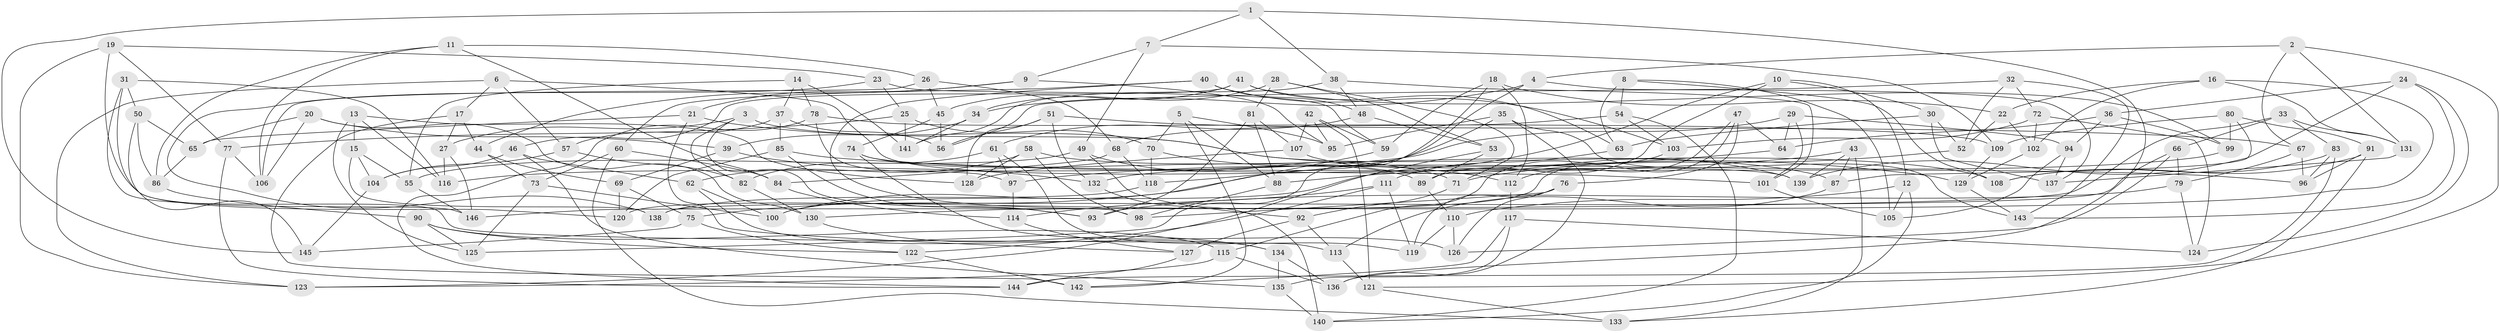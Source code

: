 // Generated by graph-tools (version 1.1) at 2025/11/02/27/25 16:11:44]
// undirected, 146 vertices, 292 edges
graph export_dot {
graph [start="1"]
  node [color=gray90,style=filled];
  1;
  2;
  3;
  4;
  5;
  6;
  7;
  8;
  9;
  10;
  11;
  12;
  13;
  14;
  15;
  16;
  17;
  18;
  19;
  20;
  21;
  22;
  23;
  24;
  25;
  26;
  27;
  28;
  29;
  30;
  31;
  32;
  33;
  34;
  35;
  36;
  37;
  38;
  39;
  40;
  41;
  42;
  43;
  44;
  45;
  46;
  47;
  48;
  49;
  50;
  51;
  52;
  53;
  54;
  55;
  56;
  57;
  58;
  59;
  60;
  61;
  62;
  63;
  64;
  65;
  66;
  67;
  68;
  69;
  70;
  71;
  72;
  73;
  74;
  75;
  76;
  77;
  78;
  79;
  80;
  81;
  82;
  83;
  84;
  85;
  86;
  87;
  88;
  89;
  90;
  91;
  92;
  93;
  94;
  95;
  96;
  97;
  98;
  99;
  100;
  101;
  102;
  103;
  104;
  105;
  106;
  107;
  108;
  109;
  110;
  111;
  112;
  113;
  114;
  115;
  116;
  117;
  118;
  119;
  120;
  121;
  122;
  123;
  124;
  125;
  126;
  127;
  128;
  129;
  130;
  131;
  132;
  133;
  134;
  135;
  136;
  137;
  138;
  139;
  140;
  141;
  142;
  143;
  144;
  145;
  146;
  1 -- 7;
  1 -- 136;
  1 -- 38;
  1 -- 145;
  2 -- 121;
  2 -- 67;
  2 -- 4;
  2 -- 131;
  3 -- 27;
  3 -- 93;
  3 -- 129;
  3 -- 82;
  4 -- 34;
  4 -- 137;
  4 -- 118;
  5 -- 88;
  5 -- 70;
  5 -- 142;
  5 -- 95;
  6 -- 123;
  6 -- 57;
  6 -- 139;
  6 -- 17;
  7 -- 109;
  7 -- 49;
  7 -- 9;
  8 -- 54;
  8 -- 63;
  8 -- 108;
  8 -- 105;
  9 -- 95;
  9 -- 21;
  9 -- 44;
  10 -- 30;
  10 -- 12;
  10 -- 89;
  10 -- 100;
  11 -- 106;
  11 -- 86;
  11 -- 26;
  11 -- 84;
  12 -- 110;
  12 -- 105;
  12 -- 140;
  13 -- 125;
  13 -- 128;
  13 -- 15;
  13 -- 116;
  14 -- 55;
  14 -- 37;
  14 -- 141;
  14 -- 78;
  15 -- 138;
  15 -- 104;
  15 -- 55;
  16 -- 130;
  16 -- 131;
  16 -- 102;
  16 -- 22;
  17 -- 44;
  17 -- 142;
  17 -- 27;
  18 -- 59;
  18 -- 22;
  18 -- 125;
  18 -- 112;
  19 -- 123;
  19 -- 120;
  19 -- 77;
  19 -- 23;
  20 -- 106;
  20 -- 130;
  20 -- 65;
  20 -- 39;
  21 -- 108;
  21 -- 65;
  21 -- 127;
  22 -- 52;
  22 -- 102;
  23 -- 25;
  23 -- 138;
  23 -- 59;
  24 -- 124;
  24 -- 143;
  24 -- 139;
  24 -- 36;
  25 -- 70;
  25 -- 77;
  25 -- 141;
  26 -- 106;
  26 -- 68;
  26 -- 45;
  27 -- 146;
  27 -- 116;
  28 -- 81;
  28 -- 53;
  28 -- 34;
  28 -- 71;
  29 -- 94;
  29 -- 64;
  29 -- 116;
  29 -- 101;
  30 -- 63;
  30 -- 52;
  30 -- 137;
  31 -- 50;
  31 -- 116;
  31 -- 113;
  31 -- 146;
  32 -- 56;
  32 -- 52;
  32 -- 143;
  32 -- 72;
  33 -- 131;
  33 -- 66;
  33 -- 83;
  33 -- 146;
  34 -- 141;
  34 -- 39;
  35 -- 75;
  35 -- 143;
  35 -- 136;
  35 -- 95;
  36 -- 94;
  36 -- 64;
  36 -- 99;
  37 -- 56;
  37 -- 85;
  37 -- 57;
  38 -- 141;
  38 -- 101;
  38 -- 48;
  39 -- 132;
  39 -- 69;
  40 -- 60;
  40 -- 48;
  40 -- 98;
  40 -- 103;
  41 -- 99;
  41 -- 46;
  41 -- 45;
  41 -- 63;
  42 -- 59;
  42 -- 107;
  42 -- 121;
  42 -- 95;
  43 -- 139;
  43 -- 87;
  43 -- 133;
  43 -- 97;
  44 -- 69;
  44 -- 73;
  45 -- 56;
  45 -- 74;
  46 -- 104;
  46 -- 135;
  46 -- 62;
  47 -- 76;
  47 -- 64;
  47 -- 120;
  47 -- 112;
  48 -- 53;
  48 -- 61;
  49 -- 55;
  49 -- 92;
  49 -- 71;
  50 -- 145;
  50 -- 86;
  50 -- 65;
  51 -- 56;
  51 -- 67;
  51 -- 128;
  51 -- 132;
  52 -- 71;
  53 -- 89;
  53 -- 123;
  54 -- 103;
  54 -- 140;
  54 -- 68;
  55 -- 146;
  57 -- 104;
  57 -- 82;
  58 -- 98;
  58 -- 62;
  58 -- 87;
  58 -- 128;
  59 -- 100;
  60 -- 84;
  60 -- 133;
  60 -- 73;
  61 -- 97;
  61 -- 119;
  61 -- 82;
  62 -- 100;
  62 -- 134;
  63 -- 111;
  64 -- 88;
  65 -- 86;
  66 -- 79;
  66 -- 126;
  66 -- 138;
  67 -- 96;
  67 -- 79;
  68 -- 118;
  68 -- 84;
  69 -- 75;
  69 -- 120;
  70 -- 112;
  70 -- 118;
  71 -- 92;
  72 -- 102;
  72 -- 103;
  72 -- 124;
  73 -- 125;
  73 -- 100;
  74 -- 89;
  74 -- 101;
  74 -- 126;
  75 -- 122;
  75 -- 145;
  76 -- 126;
  76 -- 119;
  76 -- 98;
  77 -- 106;
  77 -- 144;
  78 -- 144;
  78 -- 97;
  78 -- 109;
  79 -- 124;
  79 -- 93;
  80 -- 109;
  80 -- 91;
  80 -- 87;
  80 -- 99;
  81 -- 88;
  81 -- 107;
  81 -- 93;
  82 -- 130;
  83 -- 144;
  83 -- 108;
  83 -- 96;
  84 -- 114;
  85 -- 96;
  85 -- 120;
  85 -- 93;
  86 -- 90;
  87 -- 113;
  88 -- 98;
  89 -- 110;
  90 -- 122;
  90 -- 125;
  90 -- 115;
  91 -- 96;
  91 -- 108;
  91 -- 133;
  92 -- 113;
  92 -- 127;
  94 -- 137;
  94 -- 105;
  97 -- 114;
  99 -- 132;
  101 -- 105;
  102 -- 129;
  103 -- 115;
  104 -- 145;
  107 -- 128;
  107 -- 139;
  109 -- 129;
  110 -- 119;
  110 -- 126;
  111 -- 119;
  111 -- 114;
  111 -- 122;
  112 -- 117;
  113 -- 121;
  114 -- 127;
  115 -- 136;
  115 -- 123;
  117 -- 124;
  117 -- 135;
  117 -- 142;
  118 -- 138;
  121 -- 133;
  122 -- 142;
  127 -- 144;
  129 -- 143;
  130 -- 134;
  131 -- 137;
  132 -- 140;
  134 -- 135;
  134 -- 136;
  135 -- 140;
}
